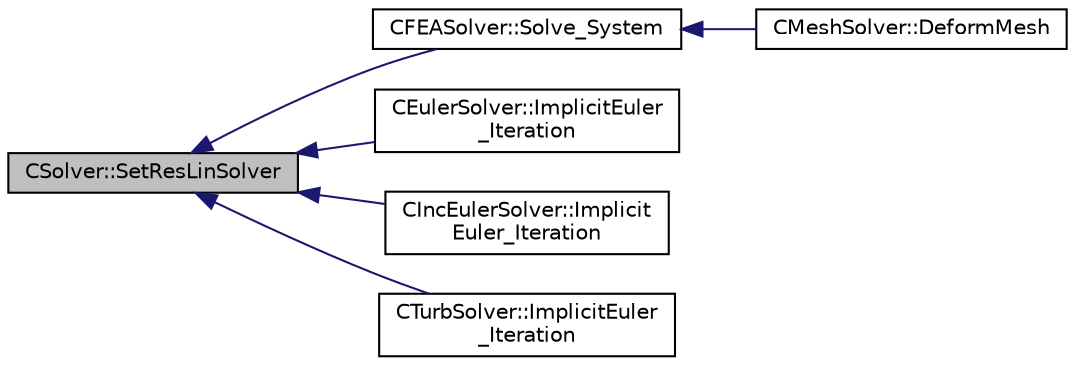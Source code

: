 digraph "CSolver::SetResLinSolver"
{
  edge [fontname="Helvetica",fontsize="10",labelfontname="Helvetica",labelfontsize="10"];
  node [fontname="Helvetica",fontsize="10",shape=record];
  rankdir="LR";
  Node4830 [label="CSolver::SetResLinSolver",height=0.2,width=0.4,color="black", fillcolor="grey75", style="filled", fontcolor="black"];
  Node4830 -> Node4831 [dir="back",color="midnightblue",fontsize="10",style="solid",fontname="Helvetica"];
  Node4831 [label="CFEASolver::Solve_System",height=0.2,width=0.4,color="black", fillcolor="white", style="filled",URL="$class_c_f_e_a_solver.html#a4965e9790fcf50ea526476c29abf84fd",tooltip="Routine to solve the Jacobian-Residual linearized system. "];
  Node4831 -> Node4832 [dir="back",color="midnightblue",fontsize="10",style="solid",fontname="Helvetica"];
  Node4832 [label="CMeshSolver::DeformMesh",height=0.2,width=0.4,color="black", fillcolor="white", style="filled",URL="$class_c_mesh_solver.html#a9f95488da182ba844e5ea3cd0d613399",tooltip="Grid deformation using the linear elasticity equations. "];
  Node4830 -> Node4833 [dir="back",color="midnightblue",fontsize="10",style="solid",fontname="Helvetica"];
  Node4833 [label="CEulerSolver::ImplicitEuler\l_Iteration",height=0.2,width=0.4,color="black", fillcolor="white", style="filled",URL="$class_c_euler_solver.html#a4e8277fc44dc97c8d73fbe3347204372",tooltip="Update the solution using an implicit Euler scheme. "];
  Node4830 -> Node4834 [dir="back",color="midnightblue",fontsize="10",style="solid",fontname="Helvetica"];
  Node4834 [label="CIncEulerSolver::Implicit\lEuler_Iteration",height=0.2,width=0.4,color="black", fillcolor="white", style="filled",URL="$class_c_inc_euler_solver.html#ad84dd4225bb9d158c52b26e2f30f6fa7",tooltip="Update the solution using an implicit Euler scheme. "];
  Node4830 -> Node4835 [dir="back",color="midnightblue",fontsize="10",style="solid",fontname="Helvetica"];
  Node4835 [label="CTurbSolver::ImplicitEuler\l_Iteration",height=0.2,width=0.4,color="black", fillcolor="white", style="filled",URL="$class_c_turb_solver.html#af7a0ab68fbb2925c56863df97b3ea4ee",tooltip="Update the solution using an implicit solver. "];
}
